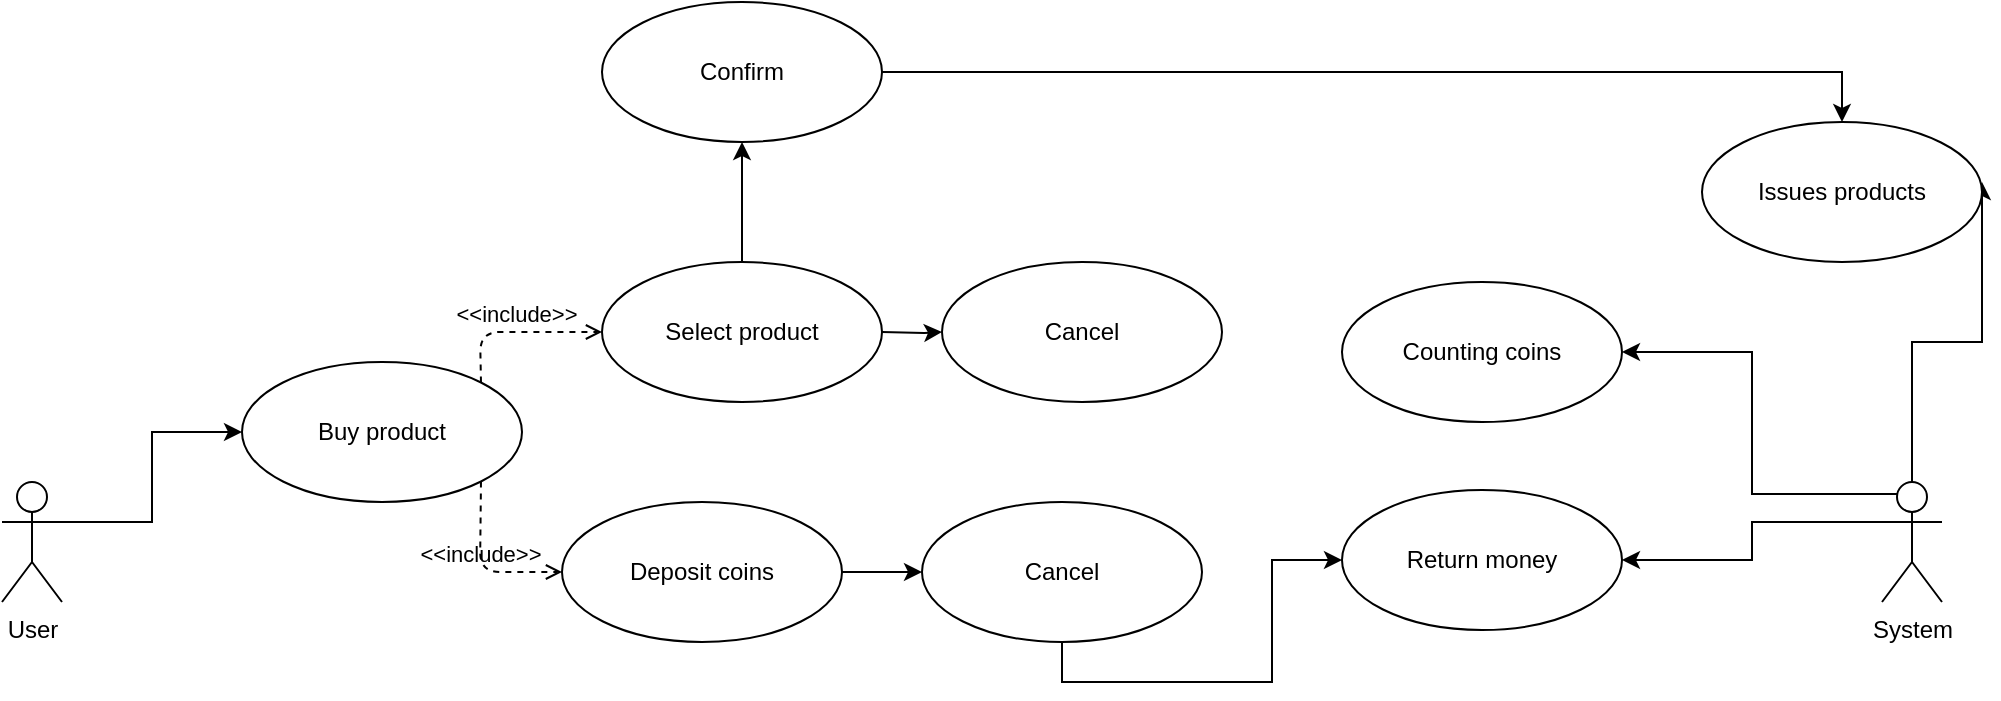 <mxfile version="13.10.2" type="github">
  <diagram id="KuNzT68XXat6CQH8AHqp" name="Page-1">
    <mxGraphModel dx="1171" dy="668" grid="1" gridSize="10" guides="1" tooltips="1" connect="1" arrows="1" fold="1" page="1" pageScale="1" pageWidth="1169" pageHeight="827" math="0" shadow="0">
      <root>
        <mxCell id="0" />
        <mxCell id="1" parent="0" />
        <mxCell id="kkmzSnsrUQVAH4hBkXNM-33" style="edgeStyle=orthogonalEdgeStyle;rounded=0;orthogonalLoop=1;jettySize=auto;html=1;exitX=1;exitY=0.333;exitDx=0;exitDy=0;exitPerimeter=0;" parent="1" source="kkmzSnsrUQVAH4hBkXNM-22" target="kkmzSnsrUQVAH4hBkXNM-26" edge="1">
          <mxGeometry relative="1" as="geometry" />
        </mxCell>
        <mxCell id="kkmzSnsrUQVAH4hBkXNM-22" value="User" style="shape=umlActor;verticalLabelPosition=bottom;verticalAlign=top;html=1;outlineConnect=0;" parent="1" vertex="1">
          <mxGeometry x="140" y="270" width="30" height="60" as="geometry" />
        </mxCell>
        <mxCell id="kkmzSnsrUQVAH4hBkXNM-39" style="edgeStyle=orthogonalEdgeStyle;rounded=0;orthogonalLoop=1;jettySize=auto;html=1;" parent="1" source="kkmzSnsrUQVAH4hBkXNM-25" target="kkmzSnsrUQVAH4hBkXNM-40" edge="1">
          <mxGeometry relative="1" as="geometry">
            <mxPoint x="670" y="270" as="targetPoint" />
          </mxGeometry>
        </mxCell>
        <mxCell id="kkmzSnsrUQVAH4hBkXNM-25" value="Deposit coins" style="ellipse;whiteSpace=wrap;html=1;" parent="1" vertex="1">
          <mxGeometry x="420" y="280" width="140" height="70" as="geometry" />
        </mxCell>
        <mxCell id="kkmzSnsrUQVAH4hBkXNM-26" value="Buy product" style="ellipse;whiteSpace=wrap;html=1;" parent="1" vertex="1">
          <mxGeometry x="260" y="210" width="140" height="70" as="geometry" />
        </mxCell>
        <mxCell id="kkmzSnsrUQVAH4hBkXNM-52" style="edgeStyle=orthogonalEdgeStyle;rounded=0;orthogonalLoop=1;jettySize=auto;html=1;exitX=0;exitY=0.333;exitDx=0;exitDy=0;exitPerimeter=0;" parent="1" source="kkmzSnsrUQVAH4hBkXNM-34" target="kkmzSnsrUQVAH4hBkXNM-43" edge="1">
          <mxGeometry relative="1" as="geometry" />
        </mxCell>
        <mxCell id="kkmzSnsrUQVAH4hBkXNM-53" style="edgeStyle=orthogonalEdgeStyle;rounded=0;orthogonalLoop=1;jettySize=auto;html=1;entryX=1;entryY=0.429;entryDx=0;entryDy=0;entryPerimeter=0;" parent="1" source="kkmzSnsrUQVAH4hBkXNM-34" target="kkmzSnsrUQVAH4hBkXNM-51" edge="1">
          <mxGeometry relative="1" as="geometry">
            <Array as="points">
              <mxPoint x="1095" y="200" />
            </Array>
          </mxGeometry>
        </mxCell>
        <mxCell id="kkmzSnsrUQVAH4hBkXNM-54" style="edgeStyle=orthogonalEdgeStyle;rounded=0;orthogonalLoop=1;jettySize=auto;html=1;exitX=0.25;exitY=0.1;exitDx=0;exitDy=0;exitPerimeter=0;entryX=1;entryY=0.5;entryDx=0;entryDy=0;" parent="1" source="kkmzSnsrUQVAH4hBkXNM-34" target="kkmzSnsrUQVAH4hBkXNM-50" edge="1">
          <mxGeometry relative="1" as="geometry" />
        </mxCell>
        <mxCell id="kkmzSnsrUQVAH4hBkXNM-34" value="System" style="shape=umlActor;verticalLabelPosition=bottom;verticalAlign=top;html=1;" parent="1" vertex="1">
          <mxGeometry x="1080" y="270" width="30" height="60" as="geometry" />
        </mxCell>
        <mxCell id="kkmzSnsrUQVAH4hBkXNM-47" style="edgeStyle=orthogonalEdgeStyle;rounded=0;orthogonalLoop=1;jettySize=auto;html=1;exitX=0.5;exitY=0;exitDx=0;exitDy=0;entryX=0.5;entryY=1;entryDx=0;entryDy=0;" parent="1" source="kkmzSnsrUQVAH4hBkXNM-37" target="kkmzSnsrUQVAH4hBkXNM-46" edge="1">
          <mxGeometry relative="1" as="geometry" />
        </mxCell>
        <mxCell id="kkmzSnsrUQVAH4hBkXNM-37" value="Select product" style="ellipse;whiteSpace=wrap;html=1;" parent="1" vertex="1">
          <mxGeometry x="440" y="160" width="140" height="70" as="geometry" />
        </mxCell>
        <mxCell id="kkmzSnsrUQVAH4hBkXNM-44" style="edgeStyle=orthogonalEdgeStyle;rounded=0;orthogonalLoop=1;jettySize=auto;html=1;exitX=0.5;exitY=1;exitDx=0;exitDy=0;entryX=0;entryY=0.5;entryDx=0;entryDy=0;" parent="1" source="kkmzSnsrUQVAH4hBkXNM-40" target="kkmzSnsrUQVAH4hBkXNM-43" edge="1">
          <mxGeometry relative="1" as="geometry">
            <Array as="points">
              <mxPoint x="670" y="370" />
              <mxPoint x="775" y="370" />
              <mxPoint x="775" y="309" />
              <mxPoint x="810" y="309" />
            </Array>
          </mxGeometry>
        </mxCell>
        <mxCell id="kkmzSnsrUQVAH4hBkXNM-40" value="Cancel" style="ellipse;whiteSpace=wrap;html=1;" parent="1" vertex="1">
          <mxGeometry x="600" y="280" width="140" height="70" as="geometry" />
        </mxCell>
        <mxCell id="kkmzSnsrUQVAH4hBkXNM-41" style="edgeStyle=orthogonalEdgeStyle;rounded=0;orthogonalLoop=1;jettySize=auto;html=1;" parent="1" target="kkmzSnsrUQVAH4hBkXNM-42" edge="1">
          <mxGeometry relative="1" as="geometry">
            <mxPoint x="670" y="150" as="targetPoint" />
            <mxPoint x="580" y="195" as="sourcePoint" />
          </mxGeometry>
        </mxCell>
        <mxCell id="kkmzSnsrUQVAH4hBkXNM-42" value="Cancel" style="ellipse;whiteSpace=wrap;html=1;" parent="1" vertex="1">
          <mxGeometry x="610" y="160" width="140" height="70" as="geometry" />
        </mxCell>
        <mxCell id="kkmzSnsrUQVAH4hBkXNM-43" value="Return money" style="ellipse;whiteSpace=wrap;html=1;" parent="1" vertex="1">
          <mxGeometry x="810" y="274" width="140" height="70" as="geometry" />
        </mxCell>
        <mxCell id="kkmzSnsrUQVAH4hBkXNM-55" style="edgeStyle=orthogonalEdgeStyle;rounded=0;orthogonalLoop=1;jettySize=auto;html=1;entryX=0.5;entryY=0;entryDx=0;entryDy=0;" parent="1" source="kkmzSnsrUQVAH4hBkXNM-46" target="kkmzSnsrUQVAH4hBkXNM-51" edge="1">
          <mxGeometry relative="1" as="geometry" />
        </mxCell>
        <mxCell id="kkmzSnsrUQVAH4hBkXNM-46" value="Confirm" style="ellipse;whiteSpace=wrap;html=1;" parent="1" vertex="1">
          <mxGeometry x="440" y="30" width="140" height="70" as="geometry" />
        </mxCell>
        <mxCell id="kkmzSnsrUQVAH4hBkXNM-50" value="Counting coins" style="ellipse;whiteSpace=wrap;html=1;" parent="1" vertex="1">
          <mxGeometry x="810" y="170" width="140" height="70" as="geometry" />
        </mxCell>
        <mxCell id="kkmzSnsrUQVAH4hBkXNM-51" value="Issues products" style="ellipse;whiteSpace=wrap;html=1;" parent="1" vertex="1">
          <mxGeometry x="990" y="90" width="140" height="70" as="geometry" />
        </mxCell>
        <mxCell id="pDqokc99vOOwzhlan-4R-3" value="&amp;lt;&amp;lt;include&amp;gt;&amp;gt;" style="edgeStyle=none;html=1;endArrow=open;verticalAlign=bottom;dashed=1;labelBackgroundColor=none;entryX=0;entryY=0.5;entryDx=0;entryDy=0;exitX=1;exitY=1;exitDx=0;exitDy=0;" edge="1" parent="1" source="kkmzSnsrUQVAH4hBkXNM-26" target="kkmzSnsrUQVAH4hBkXNM-25">
          <mxGeometry x="0.049" width="160" relative="1" as="geometry">
            <mxPoint x="370" y="270" as="sourcePoint" />
            <mxPoint x="530" y="270" as="targetPoint" />
            <Array as="points">
              <mxPoint x="379" y="315" />
            </Array>
            <mxPoint as="offset" />
          </mxGeometry>
        </mxCell>
        <mxCell id="pDqokc99vOOwzhlan-4R-4" value="&amp;lt;&amp;lt;include&amp;gt;&amp;gt;" style="edgeStyle=none;html=1;endArrow=open;verticalAlign=bottom;dashed=1;labelBackgroundColor=none;exitX=1;exitY=0;exitDx=0;exitDy=0;entryX=0;entryY=0.5;entryDx=0;entryDy=0;" edge="1" parent="1" source="kkmzSnsrUQVAH4hBkXNM-26" target="kkmzSnsrUQVAH4hBkXNM-37">
          <mxGeometry width="160" relative="1" as="geometry">
            <mxPoint x="270" y="160" as="sourcePoint" />
            <mxPoint x="430" y="160" as="targetPoint" />
            <Array as="points">
              <mxPoint x="379" y="195" />
            </Array>
          </mxGeometry>
        </mxCell>
      </root>
    </mxGraphModel>
  </diagram>
</mxfile>
